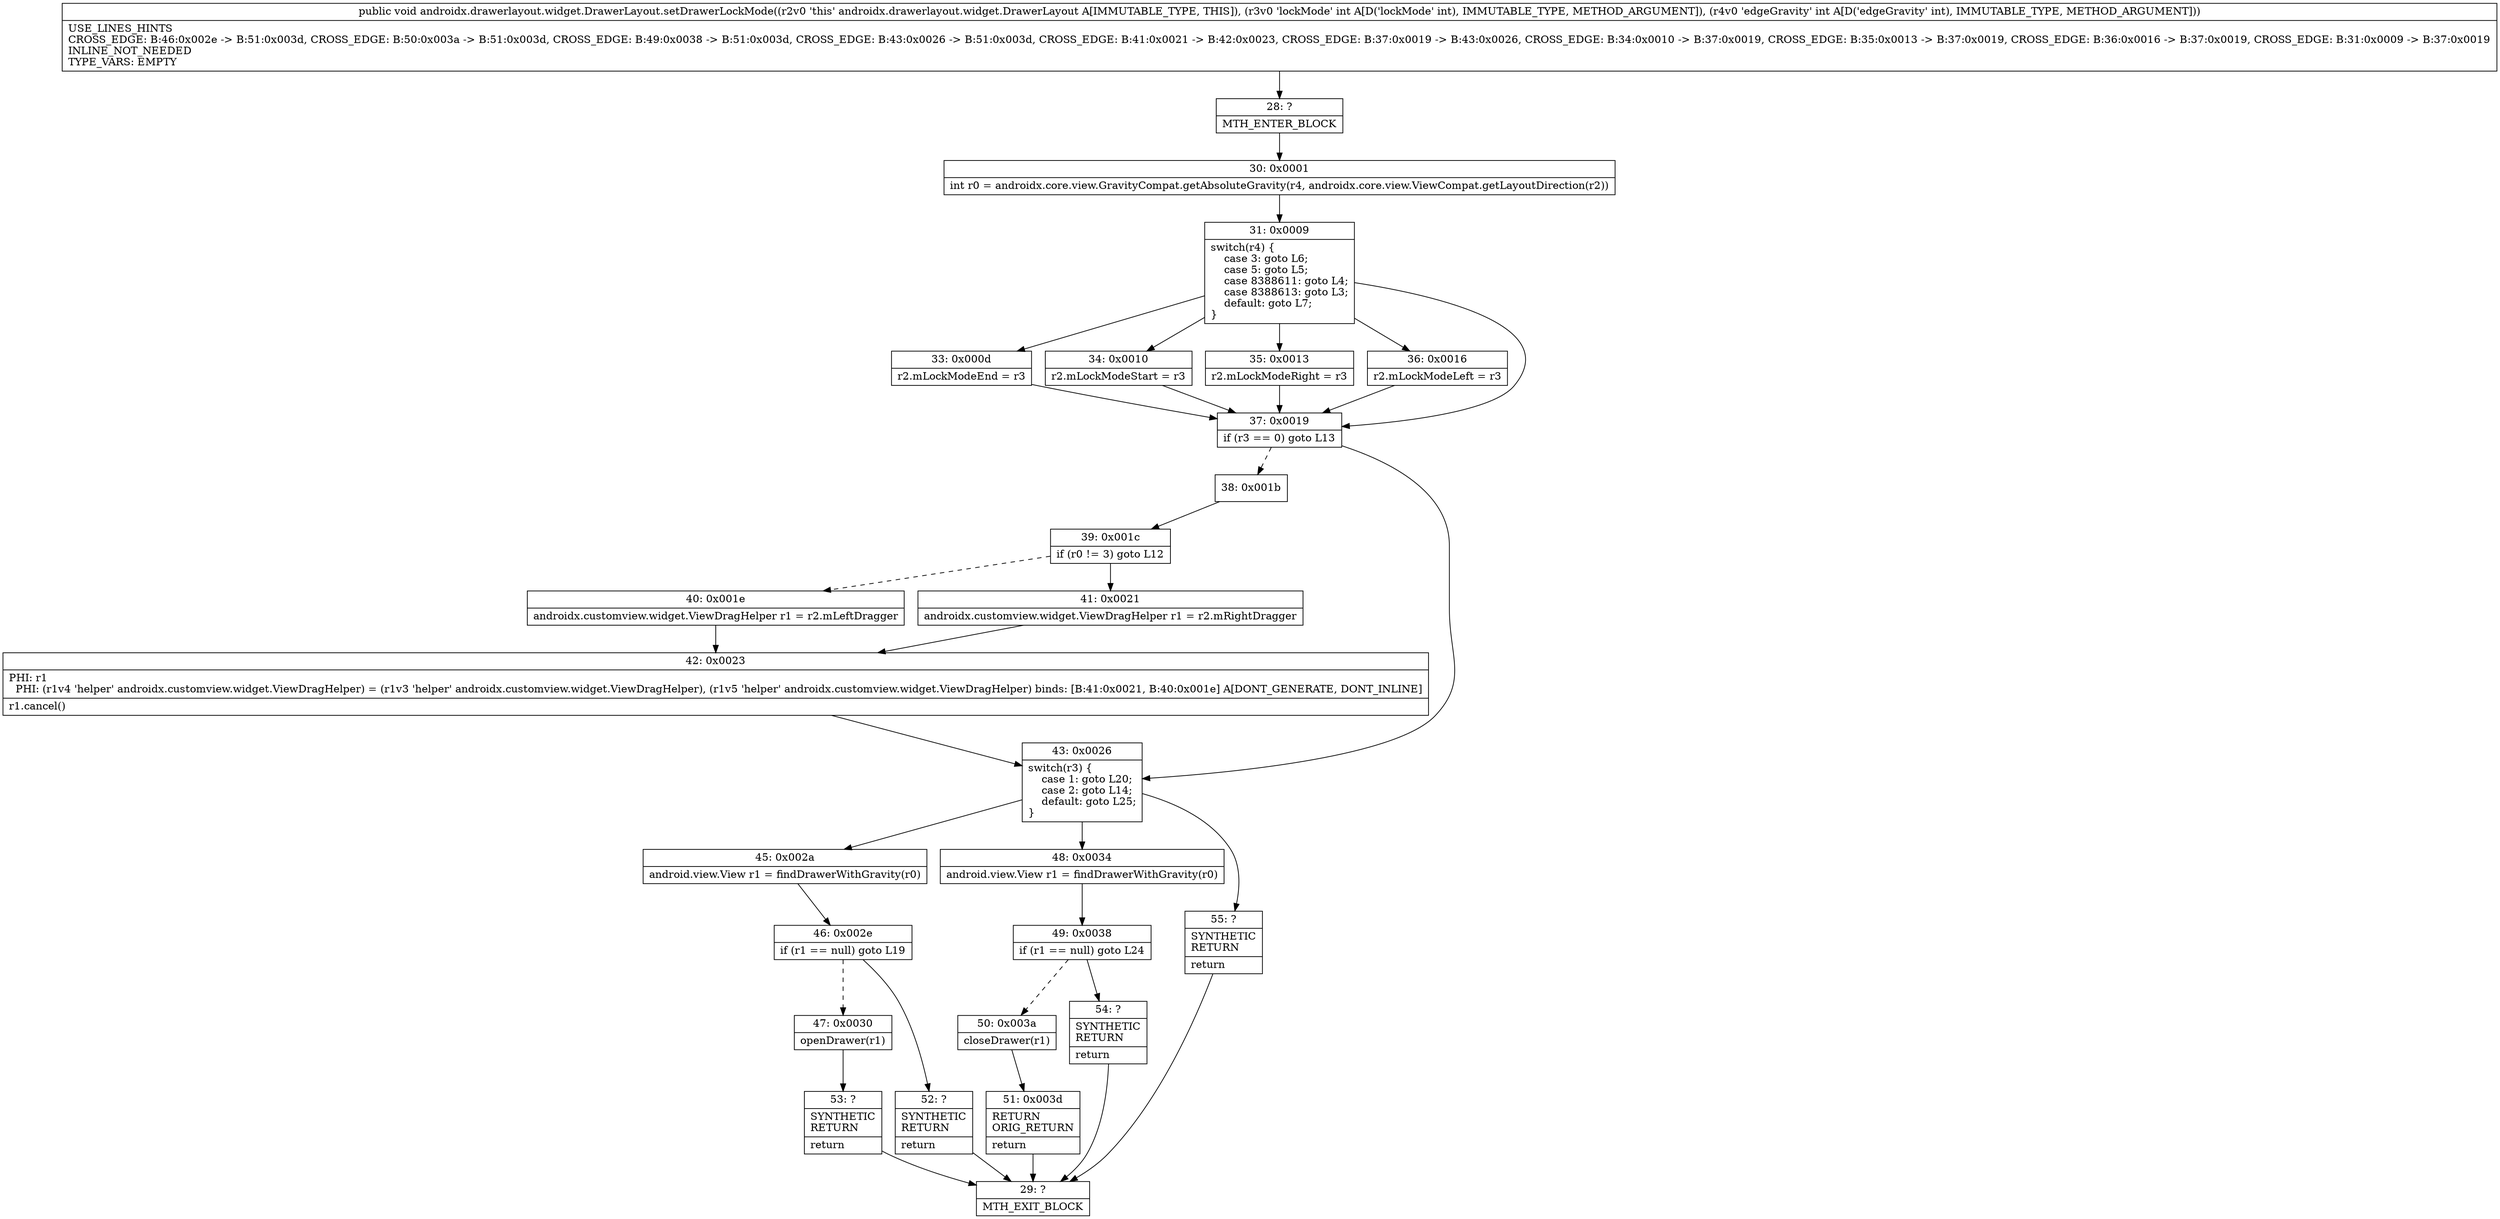digraph "CFG forandroidx.drawerlayout.widget.DrawerLayout.setDrawerLockMode(II)V" {
Node_28 [shape=record,label="{28\:\ ?|MTH_ENTER_BLOCK\l}"];
Node_30 [shape=record,label="{30\:\ 0x0001|int r0 = androidx.core.view.GravityCompat.getAbsoluteGravity(r4, androidx.core.view.ViewCompat.getLayoutDirection(r2))\l}"];
Node_31 [shape=record,label="{31\:\ 0x0009|switch(r4) \{\l    case 3: goto L6;\l    case 5: goto L5;\l    case 8388611: goto L4;\l    case 8388613: goto L3;\l    default: goto L7;\l\}\l}"];
Node_33 [shape=record,label="{33\:\ 0x000d|r2.mLockModeEnd = r3\l}"];
Node_34 [shape=record,label="{34\:\ 0x0010|r2.mLockModeStart = r3\l}"];
Node_35 [shape=record,label="{35\:\ 0x0013|r2.mLockModeRight = r3\l}"];
Node_36 [shape=record,label="{36\:\ 0x0016|r2.mLockModeLeft = r3\l}"];
Node_37 [shape=record,label="{37\:\ 0x0019|if (r3 == 0) goto L13\l}"];
Node_38 [shape=record,label="{38\:\ 0x001b}"];
Node_39 [shape=record,label="{39\:\ 0x001c|if (r0 != 3) goto L12\l}"];
Node_40 [shape=record,label="{40\:\ 0x001e|androidx.customview.widget.ViewDragHelper r1 = r2.mLeftDragger\l}"];
Node_42 [shape=record,label="{42\:\ 0x0023|PHI: r1 \l  PHI: (r1v4 'helper' androidx.customview.widget.ViewDragHelper) = (r1v3 'helper' androidx.customview.widget.ViewDragHelper), (r1v5 'helper' androidx.customview.widget.ViewDragHelper) binds: [B:41:0x0021, B:40:0x001e] A[DONT_GENERATE, DONT_INLINE]\l|r1.cancel()\l}"];
Node_41 [shape=record,label="{41\:\ 0x0021|androidx.customview.widget.ViewDragHelper r1 = r2.mRightDragger\l}"];
Node_43 [shape=record,label="{43\:\ 0x0026|switch(r3) \{\l    case 1: goto L20;\l    case 2: goto L14;\l    default: goto L25;\l\}\l}"];
Node_45 [shape=record,label="{45\:\ 0x002a|android.view.View r1 = findDrawerWithGravity(r0)\l}"];
Node_46 [shape=record,label="{46\:\ 0x002e|if (r1 == null) goto L19\l}"];
Node_47 [shape=record,label="{47\:\ 0x0030|openDrawer(r1)\l}"];
Node_53 [shape=record,label="{53\:\ ?|SYNTHETIC\lRETURN\l|return\l}"];
Node_29 [shape=record,label="{29\:\ ?|MTH_EXIT_BLOCK\l}"];
Node_52 [shape=record,label="{52\:\ ?|SYNTHETIC\lRETURN\l|return\l}"];
Node_48 [shape=record,label="{48\:\ 0x0034|android.view.View r1 = findDrawerWithGravity(r0)\l}"];
Node_49 [shape=record,label="{49\:\ 0x0038|if (r1 == null) goto L24\l}"];
Node_50 [shape=record,label="{50\:\ 0x003a|closeDrawer(r1)\l}"];
Node_51 [shape=record,label="{51\:\ 0x003d|RETURN\lORIG_RETURN\l|return\l}"];
Node_54 [shape=record,label="{54\:\ ?|SYNTHETIC\lRETURN\l|return\l}"];
Node_55 [shape=record,label="{55\:\ ?|SYNTHETIC\lRETURN\l|return\l}"];
MethodNode[shape=record,label="{public void androidx.drawerlayout.widget.DrawerLayout.setDrawerLockMode((r2v0 'this' androidx.drawerlayout.widget.DrawerLayout A[IMMUTABLE_TYPE, THIS]), (r3v0 'lockMode' int A[D('lockMode' int), IMMUTABLE_TYPE, METHOD_ARGUMENT]), (r4v0 'edgeGravity' int A[D('edgeGravity' int), IMMUTABLE_TYPE, METHOD_ARGUMENT]))  | USE_LINES_HINTS\lCROSS_EDGE: B:46:0x002e \-\> B:51:0x003d, CROSS_EDGE: B:50:0x003a \-\> B:51:0x003d, CROSS_EDGE: B:49:0x0038 \-\> B:51:0x003d, CROSS_EDGE: B:43:0x0026 \-\> B:51:0x003d, CROSS_EDGE: B:41:0x0021 \-\> B:42:0x0023, CROSS_EDGE: B:37:0x0019 \-\> B:43:0x0026, CROSS_EDGE: B:34:0x0010 \-\> B:37:0x0019, CROSS_EDGE: B:35:0x0013 \-\> B:37:0x0019, CROSS_EDGE: B:36:0x0016 \-\> B:37:0x0019, CROSS_EDGE: B:31:0x0009 \-\> B:37:0x0019\lINLINE_NOT_NEEDED\lTYPE_VARS: EMPTY\l}"];
MethodNode -> Node_28;Node_28 -> Node_30;
Node_30 -> Node_31;
Node_31 -> Node_33;
Node_31 -> Node_34;
Node_31 -> Node_35;
Node_31 -> Node_36;
Node_31 -> Node_37;
Node_33 -> Node_37;
Node_34 -> Node_37;
Node_35 -> Node_37;
Node_36 -> Node_37;
Node_37 -> Node_38[style=dashed];
Node_37 -> Node_43;
Node_38 -> Node_39;
Node_39 -> Node_40[style=dashed];
Node_39 -> Node_41;
Node_40 -> Node_42;
Node_42 -> Node_43;
Node_41 -> Node_42;
Node_43 -> Node_45;
Node_43 -> Node_48;
Node_43 -> Node_55;
Node_45 -> Node_46;
Node_46 -> Node_47[style=dashed];
Node_46 -> Node_52;
Node_47 -> Node_53;
Node_53 -> Node_29;
Node_52 -> Node_29;
Node_48 -> Node_49;
Node_49 -> Node_50[style=dashed];
Node_49 -> Node_54;
Node_50 -> Node_51;
Node_51 -> Node_29;
Node_54 -> Node_29;
Node_55 -> Node_29;
}

